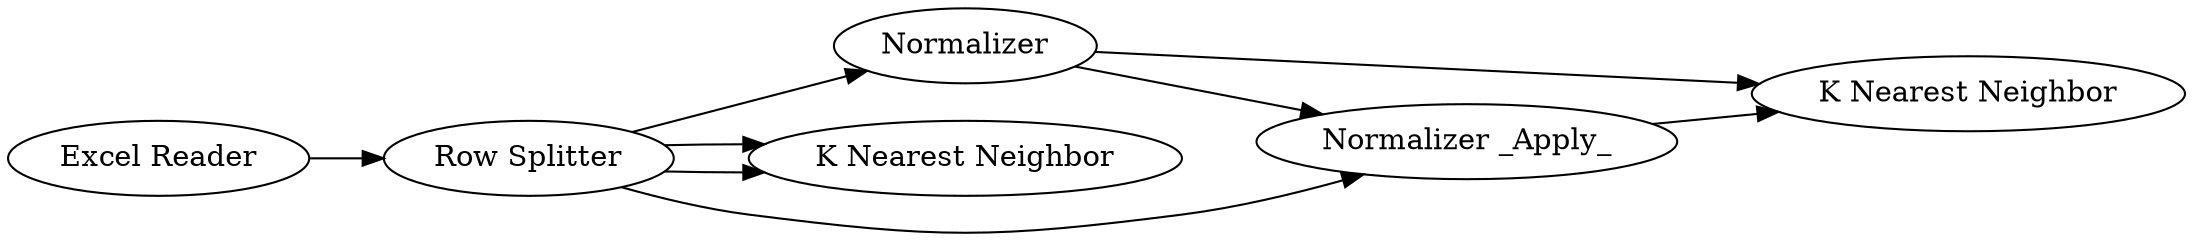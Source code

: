 digraph {
	1 [label="Excel Reader"]
	2 [label="Row Splitter"]
	3 [label=Normalizer]
	4 [label="K Nearest Neighbor"]
	5 [label="Normalizer _Apply_"]
	6 [label="K Nearest Neighbor"]
	1 -> 2
	2 -> 4
	2 -> 4
	2 -> 3
	2 -> 5
	3 -> 5
	3 -> 6
	5 -> 6
	rankdir=LR
}
